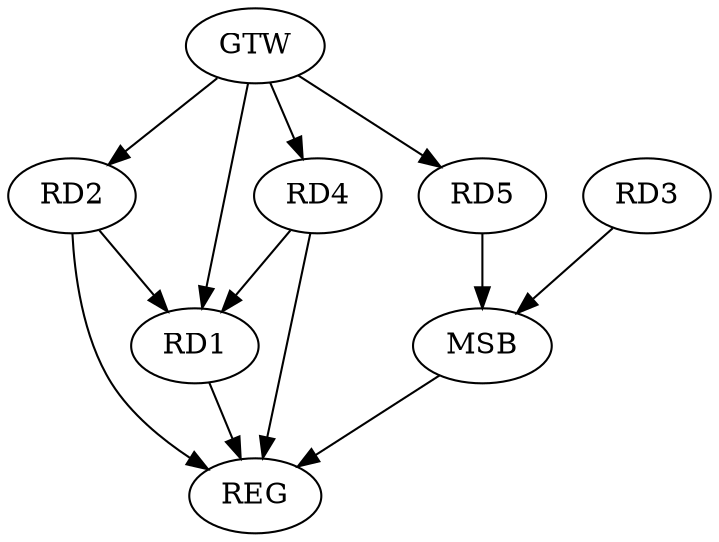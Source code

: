 strict digraph G {
  RD1 [ label="RD1" ];
  RD2 [ label="RD2" ];
  RD3 [ label="RD3" ];
  RD4 [ label="RD4" ];
  RD5 [ label="RD5" ];
  GTW [ label="GTW" ];
  REG [ label="REG" ];
  MSB [ label="MSB" ];
  GTW -> RD1;
  GTW -> RD2;
  GTW -> RD4;
  GTW -> RD5;
  RD1 -> REG;
  RD2 -> REG;
  RD4 -> REG;
  RD3 -> MSB;
  MSB -> REG;
  RD5 -> MSB;
  RD4 -> RD1;
  RD2 -> RD1;
}
